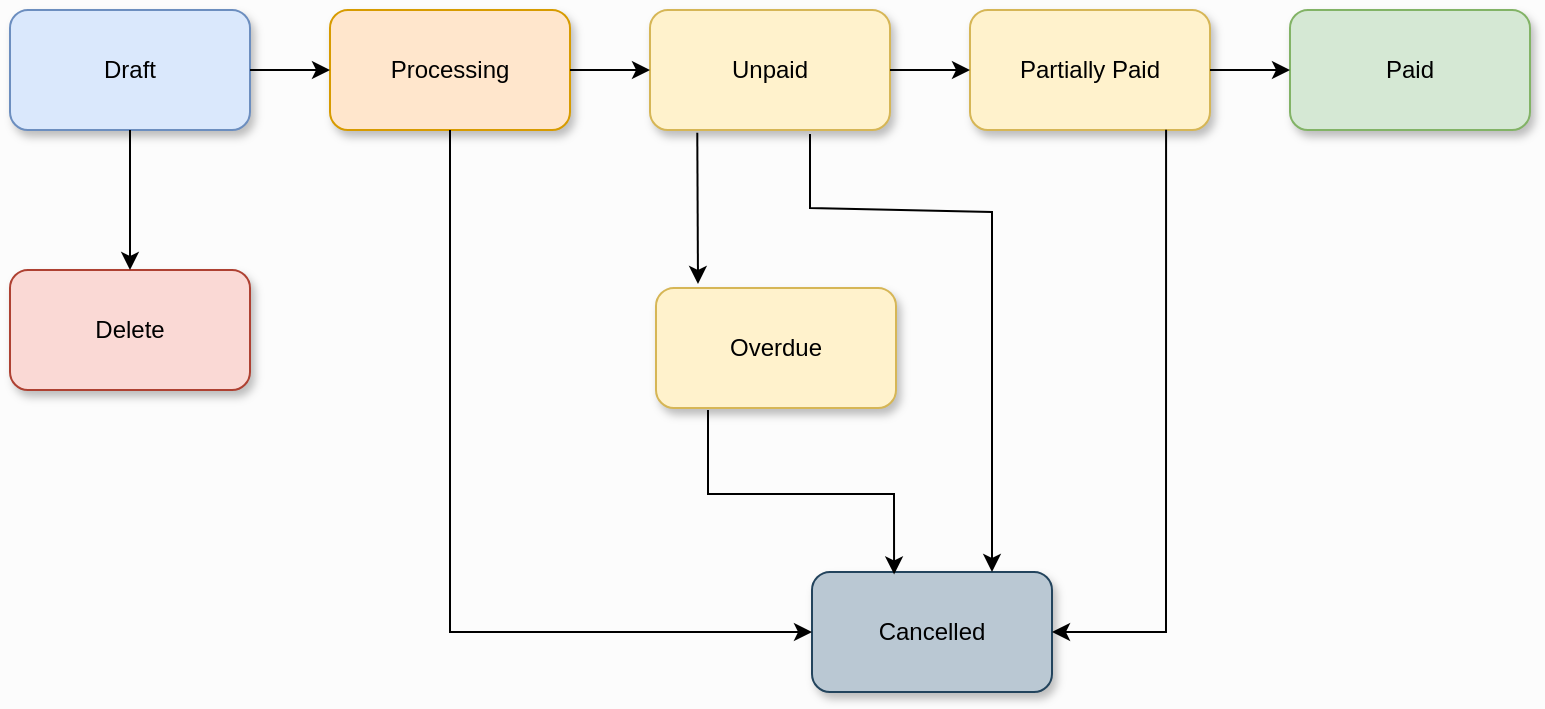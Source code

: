 <mxfile version="24.8.6">
  <diagram name="Page-1" id="j3d1yoc-vnsnma1L-ord">
    <mxGraphModel dx="1050" dy="557" grid="0" gridSize="10" guides="1" tooltips="1" connect="1" arrows="1" fold="1" page="1" pageScale="1" pageWidth="827" pageHeight="1169" background="#FCFCFC" math="0" shadow="0">
      <root>
        <mxCell id="0" />
        <mxCell id="1" parent="0" />
        <mxCell id="5Qs8BHlZSZAIOy7MA_Xu-1" value="Draft" style="rounded=1;whiteSpace=wrap;html=1;fillColor=#dae8fc;strokeColor=#6c8ebf;glass=0;shadow=1;" parent="1" vertex="1">
          <mxGeometry x="40" y="110" width="120" height="60" as="geometry" />
        </mxCell>
        <mxCell id="5Qs8BHlZSZAIOy7MA_Xu-2" value="Processing" style="rounded=1;whiteSpace=wrap;html=1;shadow=1;fillColor=#ffe6cc;strokeColor=#d79b00;" parent="1" vertex="1">
          <mxGeometry x="200" y="110" width="120" height="60" as="geometry" />
        </mxCell>
        <mxCell id="5Qs8BHlZSZAIOy7MA_Xu-3" value="Unpaid" style="rounded=1;whiteSpace=wrap;html=1;shadow=1;fillColor=#fff2cc;strokeColor=#d6b656;" parent="1" vertex="1">
          <mxGeometry x="360" y="110" width="120" height="60" as="geometry" />
        </mxCell>
        <mxCell id="5Qs8BHlZSZAIOy7MA_Xu-4" value="Partially Paid" style="rounded=1;whiteSpace=wrap;html=1;shadow=1;fillColor=#fff2cc;strokeColor=#d6b656;" parent="1" vertex="1">
          <mxGeometry x="520" y="110" width="120" height="60" as="geometry" />
        </mxCell>
        <mxCell id="5Qs8BHlZSZAIOy7MA_Xu-5" value="Paid" style="rounded=1;whiteSpace=wrap;html=1;shadow=1;fillColor=#d5e8d4;strokeColor=#82b366;" parent="1" vertex="1">
          <mxGeometry x="680" y="110" width="120" height="60" as="geometry" />
        </mxCell>
        <mxCell id="5Qs8BHlZSZAIOy7MA_Xu-6" value="Overdue" style="rounded=1;whiteSpace=wrap;html=1;shadow=1;fillColor=#fff2cc;strokeColor=#d6b656;" parent="1" vertex="1">
          <mxGeometry x="363" y="249" width="120" height="60" as="geometry" />
        </mxCell>
        <mxCell id="5Qs8BHlZSZAIOy7MA_Xu-7" value="Cancelled" style="rounded=1;whiteSpace=wrap;html=1;shadow=1;fillColor=#bac8d3;strokeColor=#23445d;" parent="1" vertex="1">
          <mxGeometry x="441" y="391" width="120" height="60" as="geometry" />
        </mxCell>
        <mxCell id="5Qs8BHlZSZAIOy7MA_Xu-8" value="Delete" style="rounded=1;whiteSpace=wrap;html=1;shadow=1;fillColor=#fad9d5;strokeColor=#ae4132;" parent="1" vertex="1">
          <mxGeometry x="40" y="240" width="120" height="60" as="geometry" />
        </mxCell>
        <mxCell id="zHAJiwQpVswSxoQ023L4-7" value="" style="endArrow=classic;html=1;rounded=0;exitX=0.5;exitY=1;exitDx=0;exitDy=0;" edge="1" parent="1" source="5Qs8BHlZSZAIOy7MA_Xu-1" target="5Qs8BHlZSZAIOy7MA_Xu-8">
          <mxGeometry width="50" height="50" relative="1" as="geometry">
            <mxPoint x="387" y="315" as="sourcePoint" />
            <mxPoint x="437" y="265" as="targetPoint" />
          </mxGeometry>
        </mxCell>
        <mxCell id="zHAJiwQpVswSxoQ023L4-8" value="" style="endArrow=classic;html=1;rounded=0;entryX=0;entryY=0.5;entryDx=0;entryDy=0;" edge="1" parent="1" target="5Qs8BHlZSZAIOy7MA_Xu-7">
          <mxGeometry width="50" height="50" relative="1" as="geometry">
            <mxPoint x="260" y="170" as="sourcePoint" />
            <mxPoint x="437" y="265" as="targetPoint" />
            <Array as="points">
              <mxPoint x="260" y="421" />
            </Array>
          </mxGeometry>
        </mxCell>
        <mxCell id="zHAJiwQpVswSxoQ023L4-11" value="" style="endArrow=classic;html=1;rounded=0;entryX=0.75;entryY=0;entryDx=0;entryDy=0;" edge="1" parent="1" target="5Qs8BHlZSZAIOy7MA_Xu-7">
          <mxGeometry width="50" height="50" relative="1" as="geometry">
            <mxPoint x="440" y="172" as="sourcePoint" />
            <mxPoint x="437" y="265" as="targetPoint" />
            <Array as="points">
              <mxPoint x="440" y="209" />
              <mxPoint x="531" y="211" />
            </Array>
          </mxGeometry>
        </mxCell>
        <mxCell id="zHAJiwQpVswSxoQ023L4-12" value="" style="endArrow=classic;html=1;rounded=0;exitX=0.817;exitY=0.997;exitDx=0;exitDy=0;exitPerimeter=0;entryX=1;entryY=0.5;entryDx=0;entryDy=0;" edge="1" parent="1" source="5Qs8BHlZSZAIOy7MA_Xu-4" target="5Qs8BHlZSZAIOy7MA_Xu-7">
          <mxGeometry width="50" height="50" relative="1" as="geometry">
            <mxPoint x="387" y="315" as="sourcePoint" />
            <mxPoint x="437" y="265" as="targetPoint" />
            <Array as="points">
              <mxPoint x="618" y="421" />
            </Array>
          </mxGeometry>
        </mxCell>
        <mxCell id="zHAJiwQpVswSxoQ023L4-14" value="" style="endArrow=classic;html=1;rounded=0;exitX=0.197;exitY=1.023;exitDx=0;exitDy=0;exitPerimeter=0;" edge="1" parent="1" source="5Qs8BHlZSZAIOy7MA_Xu-3">
          <mxGeometry width="50" height="50" relative="1" as="geometry">
            <mxPoint x="396" y="175" as="sourcePoint" />
            <mxPoint x="384" y="247" as="targetPoint" />
          </mxGeometry>
        </mxCell>
        <mxCell id="zHAJiwQpVswSxoQ023L4-15" value="" style="endArrow=classic;html=1;rounded=0;entryX=0.342;entryY=0.02;entryDx=0;entryDy=0;entryPerimeter=0;" edge="1" parent="1" target="5Qs8BHlZSZAIOy7MA_Xu-7">
          <mxGeometry width="50" height="50" relative="1" as="geometry">
            <mxPoint x="389" y="310" as="sourcePoint" />
            <mxPoint x="437" y="265" as="targetPoint" />
            <Array as="points">
              <mxPoint x="389" y="352" />
              <mxPoint x="482" y="352" />
            </Array>
          </mxGeometry>
        </mxCell>
        <mxCell id="zHAJiwQpVswSxoQ023L4-16" value="" style="endArrow=classic;html=1;rounded=0;exitX=1;exitY=0.5;exitDx=0;exitDy=0;" edge="1" parent="1" source="5Qs8BHlZSZAIOy7MA_Xu-1" target="5Qs8BHlZSZAIOy7MA_Xu-2">
          <mxGeometry width="50" height="50" relative="1" as="geometry">
            <mxPoint x="387" y="315" as="sourcePoint" />
            <mxPoint x="437" y="265" as="targetPoint" />
          </mxGeometry>
        </mxCell>
        <mxCell id="zHAJiwQpVswSxoQ023L4-17" value="" style="endArrow=classic;html=1;rounded=0;exitX=1;exitY=0.5;exitDx=0;exitDy=0;entryX=0;entryY=0.5;entryDx=0;entryDy=0;" edge="1" parent="1" source="5Qs8BHlZSZAIOy7MA_Xu-2" target="5Qs8BHlZSZAIOy7MA_Xu-3">
          <mxGeometry width="50" height="50" relative="1" as="geometry">
            <mxPoint x="387" y="315" as="sourcePoint" />
            <mxPoint x="437" y="265" as="targetPoint" />
          </mxGeometry>
        </mxCell>
        <mxCell id="zHAJiwQpVswSxoQ023L4-18" value="" style="endArrow=classic;html=1;rounded=0;exitX=1;exitY=0.5;exitDx=0;exitDy=0;entryX=0;entryY=0.5;entryDx=0;entryDy=0;" edge="1" parent="1" source="5Qs8BHlZSZAIOy7MA_Xu-3" target="5Qs8BHlZSZAIOy7MA_Xu-4">
          <mxGeometry width="50" height="50" relative="1" as="geometry">
            <mxPoint x="387" y="315" as="sourcePoint" />
            <mxPoint x="437" y="265" as="targetPoint" />
          </mxGeometry>
        </mxCell>
        <mxCell id="zHAJiwQpVswSxoQ023L4-19" value="" style="endArrow=classic;html=1;rounded=0;exitX=1;exitY=0.5;exitDx=0;exitDy=0;" edge="1" parent="1" source="5Qs8BHlZSZAIOy7MA_Xu-4" target="5Qs8BHlZSZAIOy7MA_Xu-5">
          <mxGeometry width="50" height="50" relative="1" as="geometry">
            <mxPoint x="387" y="315" as="sourcePoint" />
            <mxPoint x="437" y="265" as="targetPoint" />
          </mxGeometry>
        </mxCell>
      </root>
    </mxGraphModel>
  </diagram>
</mxfile>
